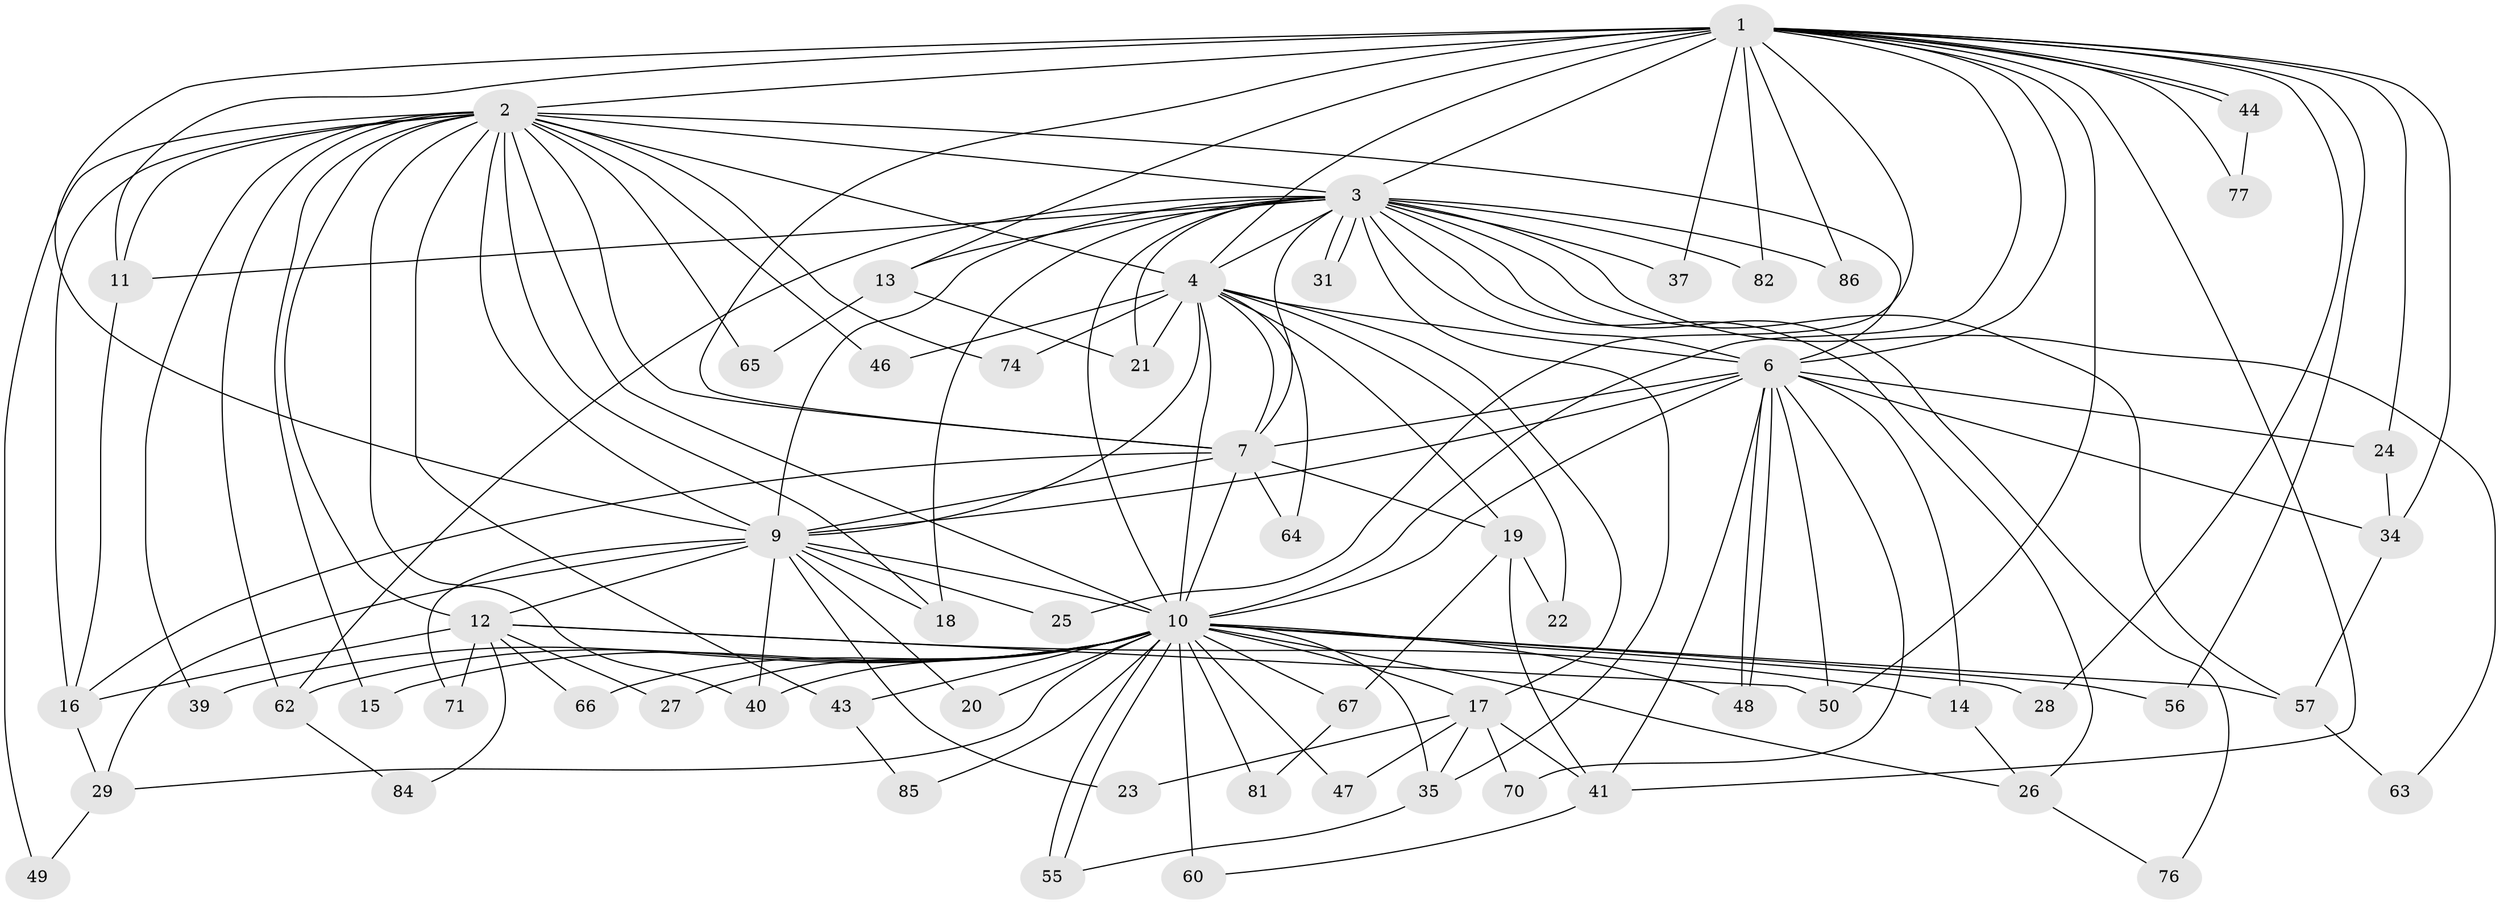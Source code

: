 // original degree distribution, {18: 0.023255813953488372, 23: 0.011627906976744186, 26: 0.011627906976744186, 13: 0.03488372093023256, 16: 0.011627906976744186, 17: 0.011627906976744186, 31: 0.011627906976744186, 4: 0.09302325581395349, 7: 0.011627906976744186, 3: 0.1744186046511628, 2: 0.5465116279069767, 5: 0.046511627906976744, 8: 0.011627906976744186}
// Generated by graph-tools (version 1.1) at 2025/10/02/27/25 16:10:56]
// undirected, 61 vertices, 151 edges
graph export_dot {
graph [start="1"]
  node [color=gray90,style=filled];
  1 [super="+5"];
  2 [super="+45"];
  3 [super="+78"];
  4 [super="+8"];
  6 [super="+30"];
  7 [super="+51"];
  9 [super="+80"];
  10 [super="+61"];
  11 [super="+68"];
  12 [super="+59"];
  13;
  14;
  15;
  16 [super="+52"];
  17 [super="+32"];
  18 [super="+33"];
  19 [super="+69"];
  20;
  21 [super="+53"];
  22;
  23;
  24;
  25;
  26 [super="+72"];
  27;
  28;
  29 [super="+54"];
  31;
  34 [super="+38"];
  35 [super="+36"];
  37;
  39;
  40;
  41 [super="+42"];
  43;
  44;
  46;
  47;
  48 [super="+73"];
  49;
  50 [super="+75"];
  55 [super="+58"];
  56;
  57 [super="+83"];
  60;
  62 [super="+79"];
  63;
  64;
  65;
  66;
  67;
  70;
  71;
  74;
  76;
  77;
  81;
  82;
  84;
  85;
  86;
  1 -- 2 [weight=2];
  1 -- 3 [weight=2];
  1 -- 4 [weight=4];
  1 -- 6 [weight=2];
  1 -- 7 [weight=3];
  1 -- 9 [weight=2];
  1 -- 10 [weight=2];
  1 -- 11;
  1 -- 24;
  1 -- 28;
  1 -- 34;
  1 -- 41;
  1 -- 44;
  1 -- 44;
  1 -- 82;
  1 -- 13;
  1 -- 77;
  1 -- 86;
  1 -- 25;
  1 -- 37;
  1 -- 50;
  1 -- 56;
  2 -- 3;
  2 -- 4 [weight=2];
  2 -- 6;
  2 -- 7;
  2 -- 9;
  2 -- 10;
  2 -- 11;
  2 -- 12;
  2 -- 15;
  2 -- 16;
  2 -- 18 [weight=2];
  2 -- 39;
  2 -- 40;
  2 -- 43;
  2 -- 46;
  2 -- 49;
  2 -- 62;
  2 -- 65;
  2 -- 74;
  3 -- 4 [weight=2];
  3 -- 6 [weight=2];
  3 -- 7;
  3 -- 9;
  3 -- 10;
  3 -- 13;
  3 -- 21;
  3 -- 26;
  3 -- 31;
  3 -- 31;
  3 -- 35;
  3 -- 37;
  3 -- 57 [weight=2];
  3 -- 62;
  3 -- 63;
  3 -- 76;
  3 -- 82;
  3 -- 86;
  3 -- 18;
  3 -- 11;
  4 -- 6 [weight=2];
  4 -- 7 [weight=2];
  4 -- 9 [weight=2];
  4 -- 10 [weight=2];
  4 -- 17 [weight=2];
  4 -- 19;
  4 -- 64;
  4 -- 74;
  4 -- 46;
  4 -- 21;
  4 -- 22;
  6 -- 7;
  6 -- 9;
  6 -- 10;
  6 -- 14;
  6 -- 24;
  6 -- 48;
  6 -- 48;
  6 -- 70;
  6 -- 41;
  6 -- 34;
  6 -- 50;
  7 -- 9;
  7 -- 10;
  7 -- 16;
  7 -- 19;
  7 -- 64;
  9 -- 10;
  9 -- 12;
  9 -- 18;
  9 -- 20;
  9 -- 23;
  9 -- 25;
  9 -- 71;
  9 -- 29;
  9 -- 40;
  10 -- 15;
  10 -- 20;
  10 -- 27;
  10 -- 28;
  10 -- 29;
  10 -- 39;
  10 -- 40;
  10 -- 43;
  10 -- 47;
  10 -- 55;
  10 -- 55;
  10 -- 56;
  10 -- 60 [weight=2];
  10 -- 66;
  10 -- 81;
  10 -- 85;
  10 -- 67;
  10 -- 57;
  10 -- 17;
  10 -- 35;
  10 -- 62;
  10 -- 48;
  10 -- 26;
  11 -- 16;
  12 -- 14;
  12 -- 27;
  12 -- 50;
  12 -- 84;
  12 -- 16;
  12 -- 66;
  12 -- 71;
  13 -- 21;
  13 -- 65;
  14 -- 26;
  16 -- 29;
  17 -- 23;
  17 -- 35;
  17 -- 41;
  17 -- 47;
  17 -- 70;
  19 -- 22;
  19 -- 67;
  19 -- 41;
  24 -- 34;
  26 -- 76;
  29 -- 49;
  34 -- 57;
  35 -- 55;
  41 -- 60;
  43 -- 85;
  44 -- 77;
  57 -- 63;
  62 -- 84;
  67 -- 81;
}
